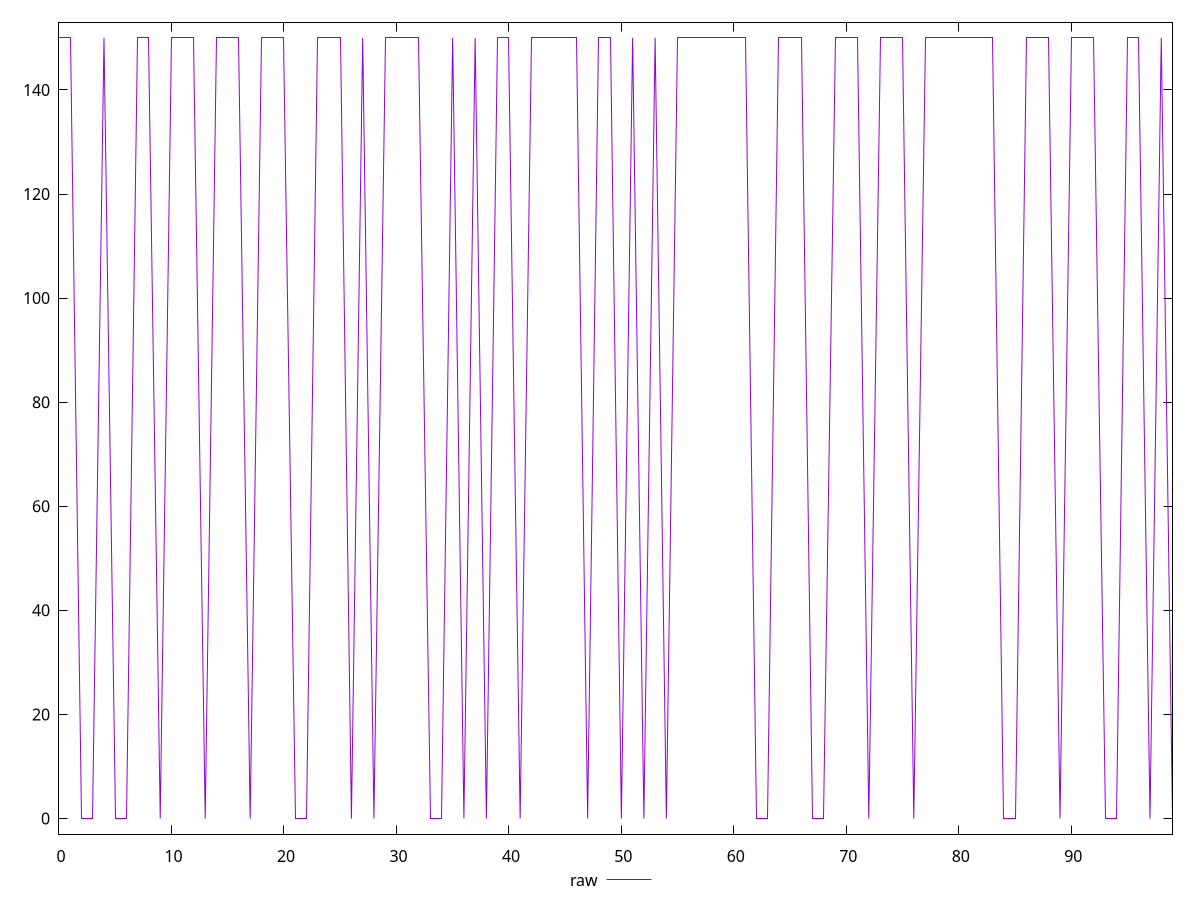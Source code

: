 reset

$raw <<EOF
0 150
1 150
2 0
3 0
4 150
5 0
6 0
7 150
8 150
9 0
10 150
11 150
12 150
13 0
14 150
15 150
16 150
17 0
18 150
19 150
20 150
21 0
22 0
23 150
24 150
25 150
26 0
27 150
28 0
29 150
30 150
31 150
32 150
33 0
34 0
35 150
36 0
37 150
38 0
39 150
40 150
41 0
42 150
43 150
44 150
45 150
46 150
47 0
48 150
49 150
50 0
51 150
52 0
53 150
54 0
55 150
56 150
57 150
58 150
59 150
60 150
61 150
62 0
63 0
64 150
65 150
66 150
67 0
68 0
69 150
70 150
71 150
72 0
73 150
74 150
75 150
76 0
77 150
78 150
79 150
80 150
81 150
82 150
83 150
84 0
85 0
86 150
87 150
88 150
89 0
90 150
91 150
92 150
93 0
94 0
95 150
96 150
97 0
98 150
99 0
EOF

set key outside below
set xrange [0:99]
set yrange [-3:153]
set trange [-3:153]
set terminal svg size 640, 500 enhanced background rgb 'white'
set output "reports/report_00033_2021-03-01T14-23-16.841Z/unminified-javascript/samples/astro/raw/values.svg"

plot $raw title "raw" with line

reset
